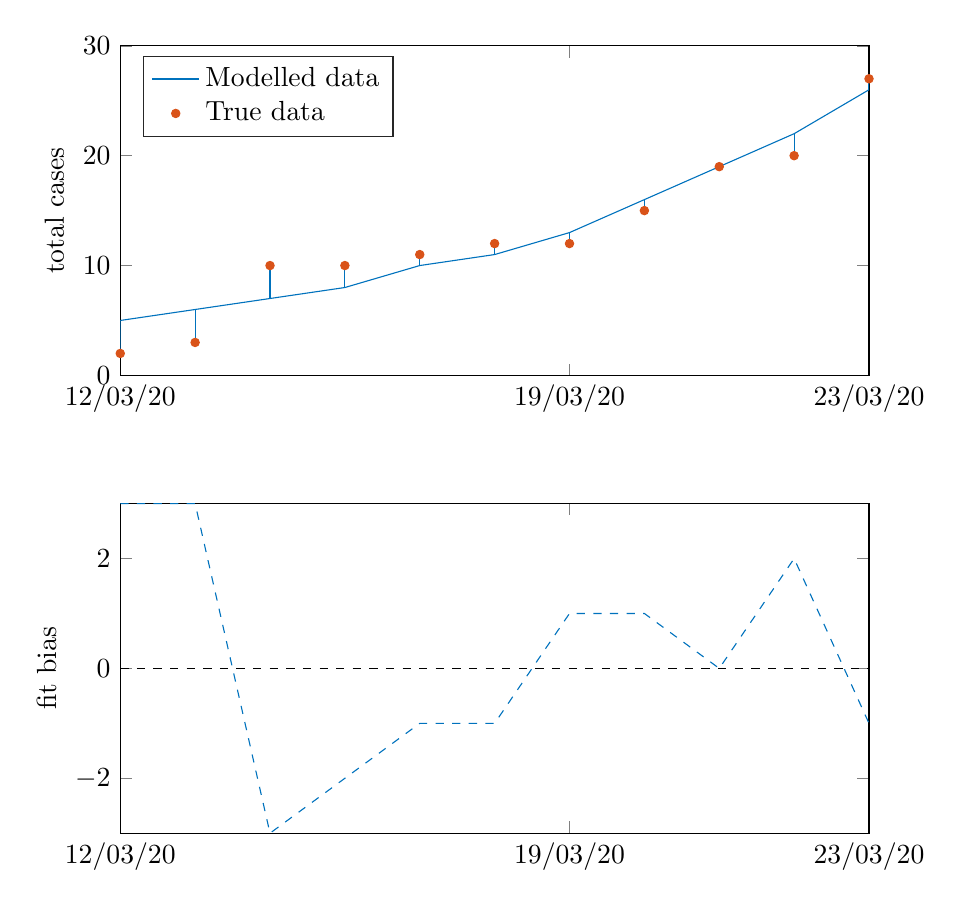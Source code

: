 % This file was created by matlab2tikz.
% Minimal pgfplots version: 1.3
%
\definecolor{mycolor1}{rgb}{0.0,0.447,0.741}%
\definecolor{mycolor2}{rgb}{0.85,0.325,0.098}%
%
\begin{tikzpicture}

\begin{axis}[%
width=9.509cm,
height=4.186cm,
at={(0cm,0cm)},
scale only axis,
xmin=0,
xmax=10,
xtick={0,6,10},
xticklabels={{12/03/20},{19/03/20},{23/03/20}},
ymin=-3,
ymax=3,
ylabel={fit bias},
legend style={legend cell align=left,align=left,draw=white!15!black}
]
\addplot [color=mycolor1,dashed,forget plot]
  table[row sep=crcr]{%
0	3\\
1	3\\
2	-3\\
3	-2\\
4	-1\\
5	-1\\
6	1\\
7	1\\
8	0\\
9	2\\
10	-1\\
};
\addplot [color=black,dashed,forget plot]
  table[row sep=crcr]{%
0	0\\
10	0\\
};
\end{axis}

\begin{axis}[%
width=9.509cm,
height=4.186cm,
at={(0cm,5.814cm)},
scale only axis,
xmin=0,
xmax=10,
xtick={0,6,10},
xticklabels={{12/03/20},{19/03/20},{23/03/20}},
ymin=0,
ymax=30,
ylabel={total cases},
legend style={at={(0.03,0.97)},anchor=north west,legend cell align=left,align=left,draw=white!15!black}
]
\addplot [color=mycolor1,solid]
  table[row sep=crcr]{%
0	5\\
1	6\\
2	7\\
3	8\\
4	10\\
5	11\\
6	13\\
7	16\\
8	19\\
9	22\\
10	26\\
};
\addlegendentry{Modelled data};

\addplot[only marks,mark=*,mark options={},mark size=1.5pt,color=mycolor2] plot table[row sep=crcr,]{%
0	2\\
1	3\\
2	10\\
3	10\\
4	11\\
5	12\\
6	12\\
7	15\\
8	19\\
9	20\\
10	27\\
};
\addlegendentry{True data};

\addplot [color=mycolor1,solid,forget plot]
  table[row sep=crcr]{%
0	2\\
0	5\\
};
\addplot [color=mycolor1,solid,forget plot]
  table[row sep=crcr]{%
1	3\\
1	6\\
};
\addplot [color=mycolor1,solid,forget plot]
  table[row sep=crcr]{%
2	10\\
2	7\\
};
\addplot [color=mycolor1,solid,forget plot]
  table[row sep=crcr]{%
3	10\\
3	8\\
};
\addplot [color=mycolor1,solid,forget plot]
  table[row sep=crcr]{%
4	11\\
4	10\\
};
\addplot [color=mycolor1,solid,forget plot]
  table[row sep=crcr]{%
5	12\\
5	11\\
};
\addplot [color=mycolor1,solid,forget plot]
  table[row sep=crcr]{%
6	12\\
6	13\\
};
\addplot [color=mycolor1,solid,forget plot]
  table[row sep=crcr]{%
7	15\\
7	16\\
};
\addplot [color=mycolor1,solid,forget plot]
  table[row sep=crcr]{%
8	19\\
8	19\\
};
\addplot [color=mycolor1,solid,forget plot]
  table[row sep=crcr]{%
9	20\\
9	22\\
};
\addplot [color=mycolor1,solid,forget plot]
  table[row sep=crcr]{%
10	27\\
10	26\\
};
\end{axis}
\end{tikzpicture}%